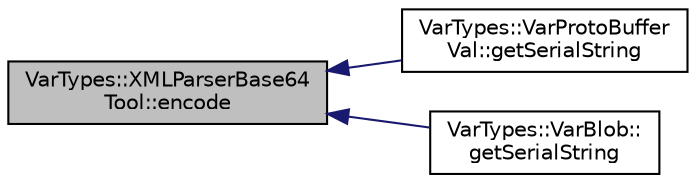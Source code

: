 digraph "VarTypes::XMLParserBase64Tool::encode"
{
 // INTERACTIVE_SVG=YES
  edge [fontname="Helvetica",fontsize="10",labelfontname="Helvetica",labelfontsize="10"];
  node [fontname="Helvetica",fontsize="10",shape=record];
  rankdir="LR";
  Node1 [label="VarTypes::XMLParserBase64\lTool::encode",height=0.2,width=0.4,color="black", fillcolor="grey75", style="filled", fontcolor="black"];
  Node1 -> Node2 [dir="back",color="midnightblue",fontsize="10",style="solid",fontname="Helvetica"];
  Node2 [label="VarTypes::VarProtoBuffer\lVal::getSerialString",height=0.2,width=0.4,color="black", fillcolor="white", style="filled",URL="$da/d1d/class_var_types_1_1_var_proto_buffer_val.html#adfa546c881233b20f2913b23ecaf3817"];
  Node1 -> Node3 [dir="back",color="midnightblue",fontsize="10",style="solid",fontname="Helvetica"];
  Node3 [label="VarTypes::VarBlob::\lgetSerialString",height=0.2,width=0.4,color="black", fillcolor="white", style="filled",URL="$d3/dac/class_var_types_1_1_var_blob.html#a6648b87697e24494b0d400bce6d53d0f"];
}
